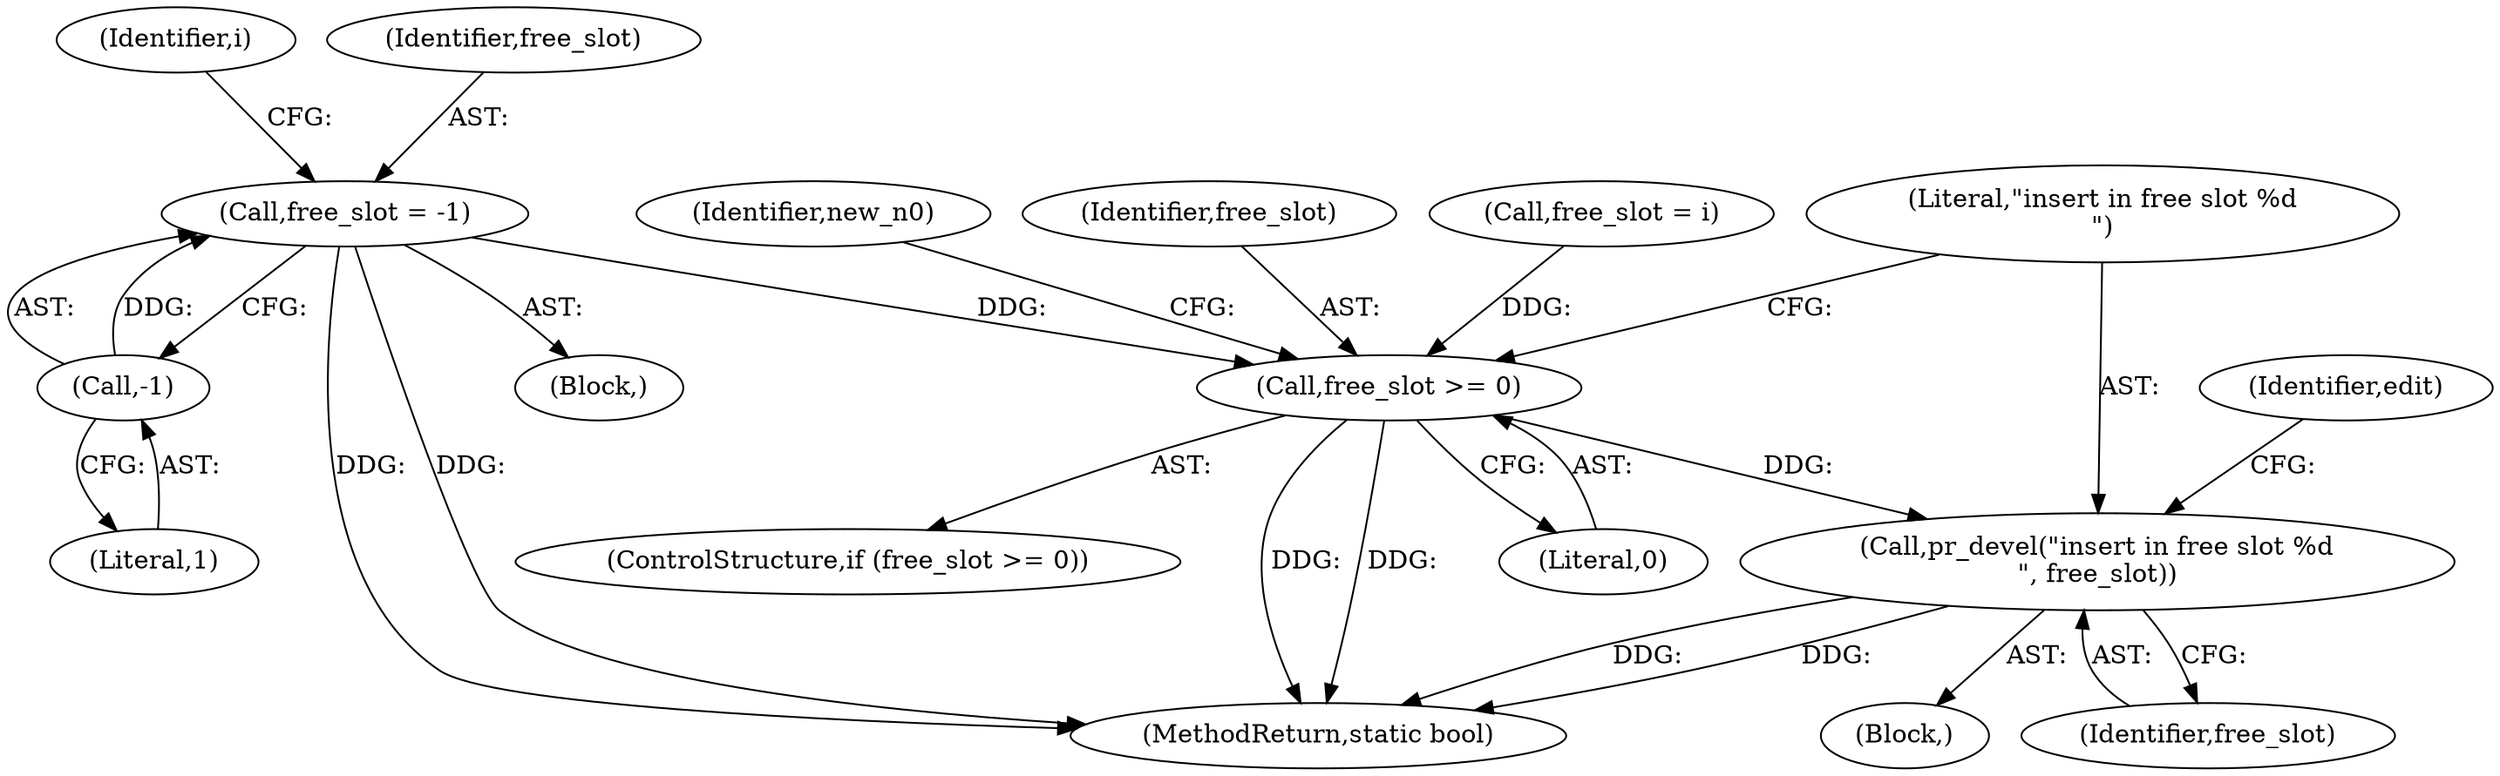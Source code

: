 digraph "0_linux_ea6789980fdaa610d7eb63602c746bf6ec70cd2b@API" {
"1000169" [label="(Call,free_slot = -1)"];
"1000171" [label="(Call,-1)"];
"1000235" [label="(Call,free_slot >= 0)"];
"1000239" [label="(Call,pr_devel(\"insert in free slot %d\n\", free_slot))"];
"1000238" [label="(Block,)"];
"1000237" [label="(Literal,0)"];
"1000263" [label="(Identifier,new_n0)"];
"1000240" [label="(Literal,\"insert in free slot %d\n\")"];
"1000175" [label="(Identifier,i)"];
"1000170" [label="(Identifier,free_slot)"];
"1000171" [label="(Call,-1)"];
"1000241" [label="(Identifier,free_slot)"];
"1000244" [label="(Identifier,edit)"];
"1000234" [label="(ControlStructure,if (free_slot >= 0))"];
"1000172" [label="(Literal,1)"];
"1000235" [label="(Call,free_slot >= 0)"];
"1000236" [label="(Identifier,free_slot)"];
"1000121" [label="(Block,)"];
"1000239" [label="(Call,pr_devel(\"insert in free slot %d\n\", free_slot))"];
"1000169" [label="(Call,free_slot = -1)"];
"1000194" [label="(Call,free_slot = i)"];
"1001112" [label="(MethodReturn,static bool)"];
"1000169" -> "1000121"  [label="AST: "];
"1000169" -> "1000171"  [label="CFG: "];
"1000170" -> "1000169"  [label="AST: "];
"1000171" -> "1000169"  [label="AST: "];
"1000175" -> "1000169"  [label="CFG: "];
"1000169" -> "1001112"  [label="DDG: "];
"1000169" -> "1001112"  [label="DDG: "];
"1000171" -> "1000169"  [label="DDG: "];
"1000169" -> "1000235"  [label="DDG: "];
"1000171" -> "1000172"  [label="CFG: "];
"1000172" -> "1000171"  [label="AST: "];
"1000235" -> "1000234"  [label="AST: "];
"1000235" -> "1000237"  [label="CFG: "];
"1000236" -> "1000235"  [label="AST: "];
"1000237" -> "1000235"  [label="AST: "];
"1000240" -> "1000235"  [label="CFG: "];
"1000263" -> "1000235"  [label="CFG: "];
"1000235" -> "1001112"  [label="DDG: "];
"1000235" -> "1001112"  [label="DDG: "];
"1000194" -> "1000235"  [label="DDG: "];
"1000235" -> "1000239"  [label="DDG: "];
"1000239" -> "1000238"  [label="AST: "];
"1000239" -> "1000241"  [label="CFG: "];
"1000240" -> "1000239"  [label="AST: "];
"1000241" -> "1000239"  [label="AST: "];
"1000244" -> "1000239"  [label="CFG: "];
"1000239" -> "1001112"  [label="DDG: "];
"1000239" -> "1001112"  [label="DDG: "];
}

